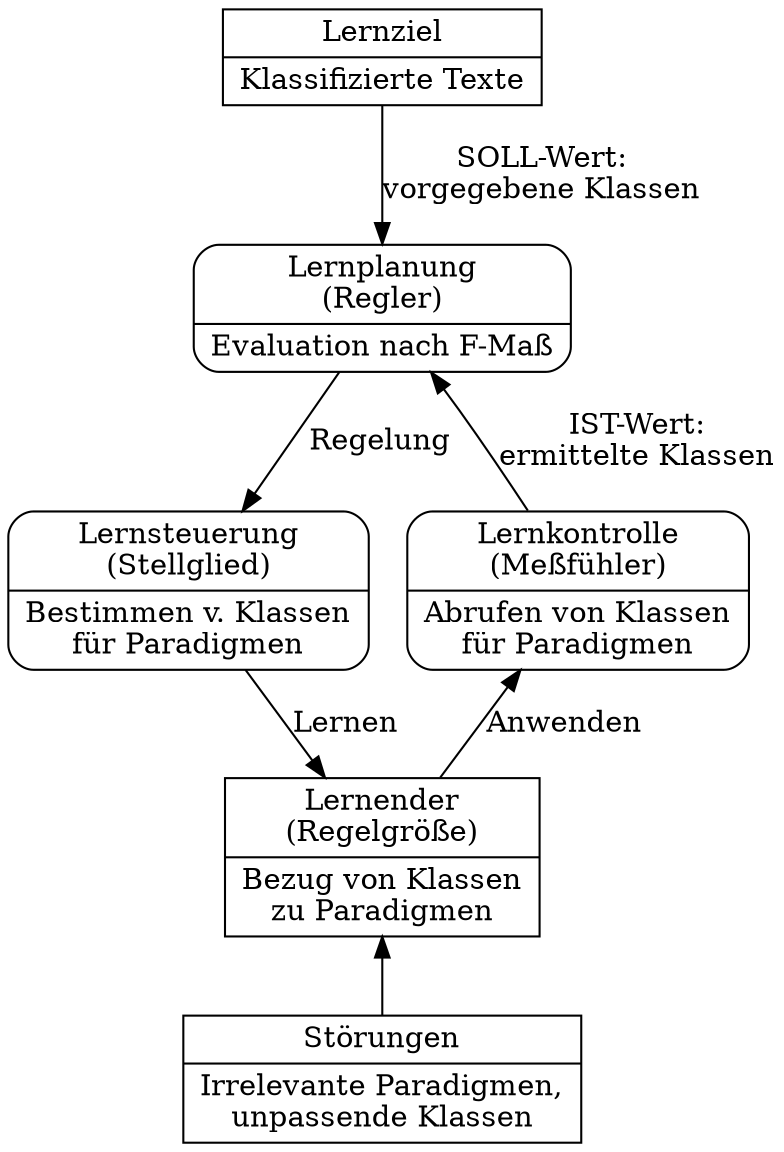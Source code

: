 digraph regelkreis{
	
	node[shape=record]

	lernziel[label="{Lernziel|Klassifizierte Texte}"]
	lernplanung[label="{Lernplanung\n(Regler)|Evaluation nach F-Maß}", style=rounded]
	lernsteuerung[label="{Lernsteuerung\n(Stellglied)|Bestimmen v. Klassen\nfür Paradigmen}", style=rounded]
	lernender[label="{Lernender\n(Regelgröße)|Bezug von Klassen\nzu Paradigmen}"]
	stoerungen[label="{Störungen|Irrelevante Paradigmen,\nunpassende Klassen}"]
	lernkontrolle[label="{Lernkontrolle\n(Meßfühler)|Abrufen von Klassen\nfür Paradigmen}", style=rounded]
	
	lernziel->lernplanung[label="SOLL-Wert:\nvorgegebene Klassen"]
	lernplanung->lernsteuerung[label="Regelung"]
	lernsteuerung->lernender[label="Lernen"]
	
	lernplanung->lernkontrolle[dir=back, label="IST-Wert:\nermittelte Klassen"]
	lernkontrolle->lernender[dir=back, label="Anwenden"]
	
	lernender->stoerungen[dir=back]
}